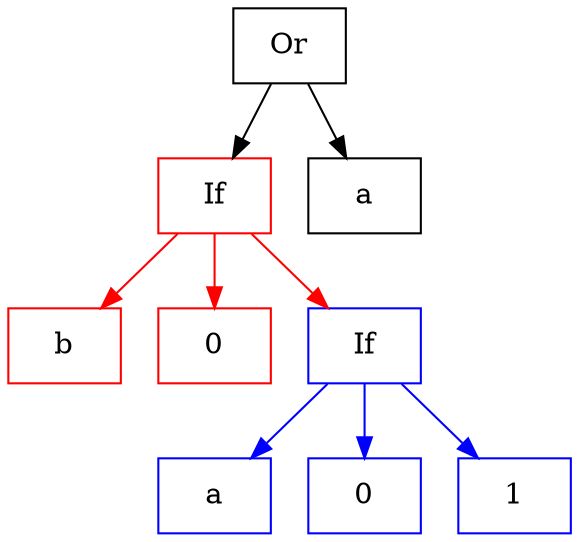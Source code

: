 
// toIf2
digraph G {
    node [shape="box"];
    n0 [label="Or"];
    
    subgraph D {
        node [color="red"]
        edge [color="red"]   

        n1 [label="If"];
        n1 -> n2;
        n2 [label="b"];
        n1 -> n7;
        n7 [label="0"];
        n1 -> n3;
    }
    
    subgraph F {
        node [color="blue"]
        edge [color="blue"]   
        n3 [label="If" color="blue"];
        n3 -> n4;
        n4 [label="a"];
        n3 -> n5;
        n5 [label="0"];
        n3 -> n6;
        n6 [label="1"];
    }

    n0 -> n1;
    n0 -> n8;
    n8 [label="a"];
}
